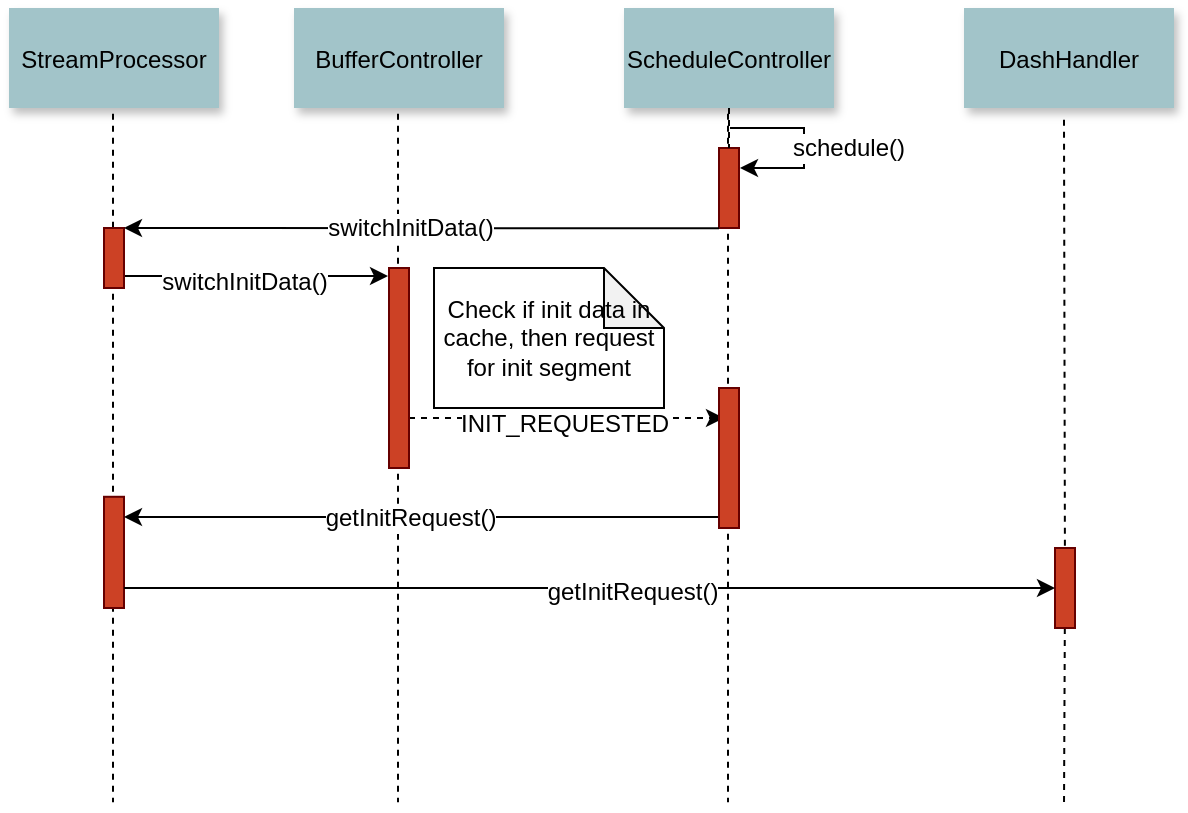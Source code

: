 <mxfile version="12.9.3" type="github">
  <diagram name="Page-1" id="9361dd3d-8414-5efd-6122-117bd74ce7a7">
    <mxGraphModel dx="1422" dy="833" grid="1" gridSize="10" guides="1" tooltips="1" connect="1" arrows="1" fold="1" page="0" pageScale="1.5" pageWidth="826" pageHeight="1169" background="#ffffff" math="0" shadow="0">
      <root>
        <mxCell id="0" />
        <mxCell id="1" parent="0" />
        <mxCell id="KNcOEiXxL7E3P6PZ_gTP-124" value="" style="edgeStyle=none;endArrow=none;dashed=1" edge="1" parent="1">
          <mxGeometry x="233.571" y="162.617" width="100" height="100" as="geometry">
            <mxPoint x="204.5" y="112.92" as="sourcePoint" />
            <mxPoint x="204.5" y="457.09" as="targetPoint" />
          </mxGeometry>
        </mxCell>
        <mxCell id="KNcOEiXxL7E3P6PZ_gTP-123" value="" style="edgeStyle=none;endArrow=none;dashed=1" edge="1" parent="1">
          <mxGeometry x="376.071" y="162.617" width="100" height="100" as="geometry">
            <mxPoint x="347" y="112.92" as="sourcePoint" />
            <mxPoint x="347" y="457.09" as="targetPoint" />
          </mxGeometry>
        </mxCell>
        <mxCell id="KNcOEiXxL7E3P6PZ_gTP-122" value="" style="edgeStyle=none;endArrow=none;dashed=1" edge="1" parent="1">
          <mxGeometry x="541.071" y="162.617" width="100" height="100" as="geometry">
            <mxPoint x="512" y="112.92" as="sourcePoint" />
            <mxPoint x="512" y="457.09" as="targetPoint" />
          </mxGeometry>
        </mxCell>
        <mxCell id="KNcOEiXxL7E3P6PZ_gTP-101" style="edgeStyle=orthogonalEdgeStyle;rounded=0;orthogonalLoop=1;jettySize=auto;html=1;exitX=1;exitY=0.75;exitDx=0;exitDy=0;" edge="1" parent="1" source="2">
          <mxGeometry relative="1" as="geometry">
            <mxPoint x="342" y="194" as="targetPoint" />
            <Array as="points">
              <mxPoint x="210" y="194" />
            </Array>
          </mxGeometry>
        </mxCell>
        <mxCell id="KNcOEiXxL7E3P6PZ_gTP-102" value="switchInitData()" style="text;html=1;align=center;verticalAlign=middle;resizable=0;points=[];labelBackgroundColor=#ffffff;" vertex="1" connectable="0" parent="KNcOEiXxL7E3P6PZ_gTP-101">
          <mxGeometry x="0.297" y="-2" relative="1" as="geometry">
            <mxPoint x="-25.44" y="0.97" as="offset" />
          </mxGeometry>
        </mxCell>
        <mxCell id="2" value="" style="fillColor=#CC4125;strokeColor=#660000" parent="1" vertex="1">
          <mxGeometry x="200" y="170" width="10" height="30" as="geometry" />
        </mxCell>
        <mxCell id="4" value="StreamProcessor" style="shadow=1;fillColor=#A2C4C9;strokeColor=none" parent="1" vertex="1">
          <mxGeometry x="152.5" y="60" width="105" height="50" as="geometry" />
        </mxCell>
        <mxCell id="KNcOEiXxL7E3P6PZ_gTP-109" style="edgeStyle=orthogonalEdgeStyle;rounded=0;orthogonalLoop=1;jettySize=auto;html=1;exitX=1;exitY=0.75;exitDx=0;exitDy=0;dashed=1;" edge="1" parent="1" source="6">
          <mxGeometry relative="1" as="geometry">
            <mxPoint x="510" y="265" as="targetPoint" />
          </mxGeometry>
        </mxCell>
        <mxCell id="KNcOEiXxL7E3P6PZ_gTP-110" value="INIT_REQUESTED" style="text;html=1;align=center;verticalAlign=middle;resizable=0;points=[];labelBackgroundColor=#ffffff;" vertex="1" connectable="0" parent="KNcOEiXxL7E3P6PZ_gTP-109">
          <mxGeometry x="-0.206" y="-3" relative="1" as="geometry">
            <mxPoint x="14.5" as="offset" />
          </mxGeometry>
        </mxCell>
        <mxCell id="6" value="" style="fillColor=#CC4125;strokeColor=#660000" parent="1" vertex="1">
          <mxGeometry x="342.5" y="190" width="10" height="100" as="geometry" />
        </mxCell>
        <mxCell id="7" value="BufferController" style="shadow=1;fillColor=#A2C4C9;strokeColor=none" parent="1" vertex="1">
          <mxGeometry x="295" y="60" width="105" height="50" as="geometry" />
        </mxCell>
        <mxCell id="21" value="" style="fillColor=#CC4125;strokeColor=#660000" parent="1" vertex="1">
          <mxGeometry x="507.5" y="130" width="10" height="40" as="geometry" />
        </mxCell>
        <mxCell id="22" value="ScheduleController" style="shadow=1;fillColor=#A2C4C9;strokeColor=none" parent="1" vertex="1">
          <mxGeometry x="460" y="60" width="105" height="50" as="geometry" />
        </mxCell>
        <mxCell id="23" value="" style="edgeStyle=none;endArrow=none;dashed=1" parent="1" source="22" target="21" edge="1">
          <mxGeometry x="614.488" y="175.0" width="100" height="100" as="geometry">
            <mxPoint x="674.653" y="110" as="sourcePoint" />
            <mxPoint x="674.653" y="260" as="targetPoint" />
          </mxGeometry>
        </mxCell>
        <mxCell id="24" value="DashHandler" style="shadow=1;fillColor=#A2C4C9;strokeColor=none" parent="1" vertex="1">
          <mxGeometry x="630" y="60" width="105" height="50" as="geometry" />
        </mxCell>
        <object label="" id="34">
          <mxCell style="edgeStyle=elbowEdgeStyle;elbow=vertical;verticalLabelPosition=top;verticalAlign=bottom" parent="1" edge="1" target="2">
            <mxGeometry x="377.5" y="140.736" width="100" height="100" as="geometry">
              <mxPoint x="507.5" y="170.13" as="sourcePoint" />
              <mxPoint x="625.0" y="170.13" as="targetPoint" />
              <Array as="points" />
            </mxGeometry>
          </mxCell>
        </object>
        <mxCell id="KNcOEiXxL7E3P6PZ_gTP-105" value="switchInitData()" style="text;html=1;align=center;verticalAlign=middle;resizable=0;points=[];labelBackgroundColor=#ffffff;" vertex="1" connectable="0" parent="34">
          <mxGeometry relative="1" as="geometry">
            <mxPoint x="-6.13" as="offset" />
          </mxGeometry>
        </mxCell>
        <mxCell id="KNcOEiXxL7E3P6PZ_gTP-89" style="edgeStyle=orthogonalEdgeStyle;rounded=0;orthogonalLoop=1;jettySize=auto;html=1;" edge="1" parent="1">
          <mxGeometry relative="1" as="geometry">
            <mxPoint x="513" y="120" as="sourcePoint" />
            <mxPoint x="518" y="140" as="targetPoint" />
            <Array as="points">
              <mxPoint x="550" y="120" />
              <mxPoint x="550" y="140" />
              <mxPoint x="518" y="140" />
            </Array>
          </mxGeometry>
        </mxCell>
        <mxCell id="KNcOEiXxL7E3P6PZ_gTP-90" value="schedule()" style="text;html=1;align=center;verticalAlign=middle;resizable=0;points=[];labelBackgroundColor=#ffffff;" vertex="1" connectable="0" parent="KNcOEiXxL7E3P6PZ_gTP-89">
          <mxGeometry x="0.377" relative="1" as="geometry">
            <mxPoint x="26.5" y="-10" as="offset" />
          </mxGeometry>
        </mxCell>
        <mxCell id="KNcOEiXxL7E3P6PZ_gTP-112" value="Check if init data in cache, then request for init segment" style="shape=note;whiteSpace=wrap;html=1;backgroundOutline=1;darkOpacity=0.05;" vertex="1" parent="1">
          <mxGeometry x="365" y="190" width="115" height="70" as="geometry" />
        </mxCell>
        <mxCell id="KNcOEiXxL7E3P6PZ_gTP-113" value="" style="fillColor=#CC4125;strokeColor=#660000" vertex="1" parent="1">
          <mxGeometry x="200" y="304.39" width="10" height="55.61" as="geometry" />
        </mxCell>
        <object label="" id="KNcOEiXxL7E3P6PZ_gTP-115">
          <mxCell style="edgeStyle=elbowEdgeStyle;elbow=vertical;verticalLabelPosition=top;verticalAlign=bottom" edge="1" parent="1">
            <mxGeometry x="377.5" y="285.126" width="100" height="100" as="geometry">
              <mxPoint x="507.5" y="314.52" as="sourcePoint" />
              <mxPoint x="210" y="314.39" as="targetPoint" />
              <Array as="points" />
            </mxGeometry>
          </mxCell>
        </object>
        <mxCell id="KNcOEiXxL7E3P6PZ_gTP-116" value="getInitRequest()" style="text;html=1;align=center;verticalAlign=middle;resizable=0;points=[];labelBackgroundColor=#ffffff;" vertex="1" connectable="0" parent="KNcOEiXxL7E3P6PZ_gTP-115">
          <mxGeometry relative="1" as="geometry">
            <mxPoint x="-6.13" as="offset" />
          </mxGeometry>
        </mxCell>
        <mxCell id="KNcOEiXxL7E3P6PZ_gTP-117" value="" style="fillColor=#CC4125;strokeColor=#660000" vertex="1" parent="1">
          <mxGeometry x="507.5" y="250" width="10" height="70" as="geometry" />
        </mxCell>
        <mxCell id="KNcOEiXxL7E3P6PZ_gTP-121" value="" style="edgeStyle=none;endArrow=none;dashed=1" edge="1" parent="1" source="KNcOEiXxL7E3P6PZ_gTP-125">
          <mxGeometry x="709.071" y="165.527" width="100" height="100" as="geometry">
            <mxPoint x="680" y="115.83" as="sourcePoint" />
            <mxPoint x="680" y="460" as="targetPoint" />
          </mxGeometry>
        </mxCell>
        <mxCell id="KNcOEiXxL7E3P6PZ_gTP-125" value="" style="fillColor=#CC4125;strokeColor=#660000" vertex="1" parent="1">
          <mxGeometry x="675.5" y="330" width="10" height="40" as="geometry" />
        </mxCell>
        <mxCell id="KNcOEiXxL7E3P6PZ_gTP-126" value="" style="edgeStyle=none;endArrow=none;dashed=1" edge="1" parent="1" target="KNcOEiXxL7E3P6PZ_gTP-125">
          <mxGeometry x="709.071" y="165.527" width="100" height="100" as="geometry">
            <mxPoint x="680" y="115.83" as="sourcePoint" />
            <mxPoint x="680" y="460" as="targetPoint" />
          </mxGeometry>
        </mxCell>
        <mxCell id="KNcOEiXxL7E3P6PZ_gTP-127" value="" style="endArrow=classic;html=1;entryX=0;entryY=0.5;entryDx=0;entryDy=0;" edge="1" parent="1" target="KNcOEiXxL7E3P6PZ_gTP-125">
          <mxGeometry width="50" height="50" relative="1" as="geometry">
            <mxPoint x="210" y="350" as="sourcePoint" />
            <mxPoint x="660" y="350" as="targetPoint" />
          </mxGeometry>
        </mxCell>
        <mxCell id="KNcOEiXxL7E3P6PZ_gTP-128" value="getInitRequest()" style="text;html=1;align=center;verticalAlign=middle;resizable=0;points=[];labelBackgroundColor=#ffffff;" vertex="1" connectable="0" parent="KNcOEiXxL7E3P6PZ_gTP-127">
          <mxGeometry x="0.092" y="-2" relative="1" as="geometry">
            <mxPoint as="offset" />
          </mxGeometry>
        </mxCell>
      </root>
    </mxGraphModel>
  </diagram>
</mxfile>

